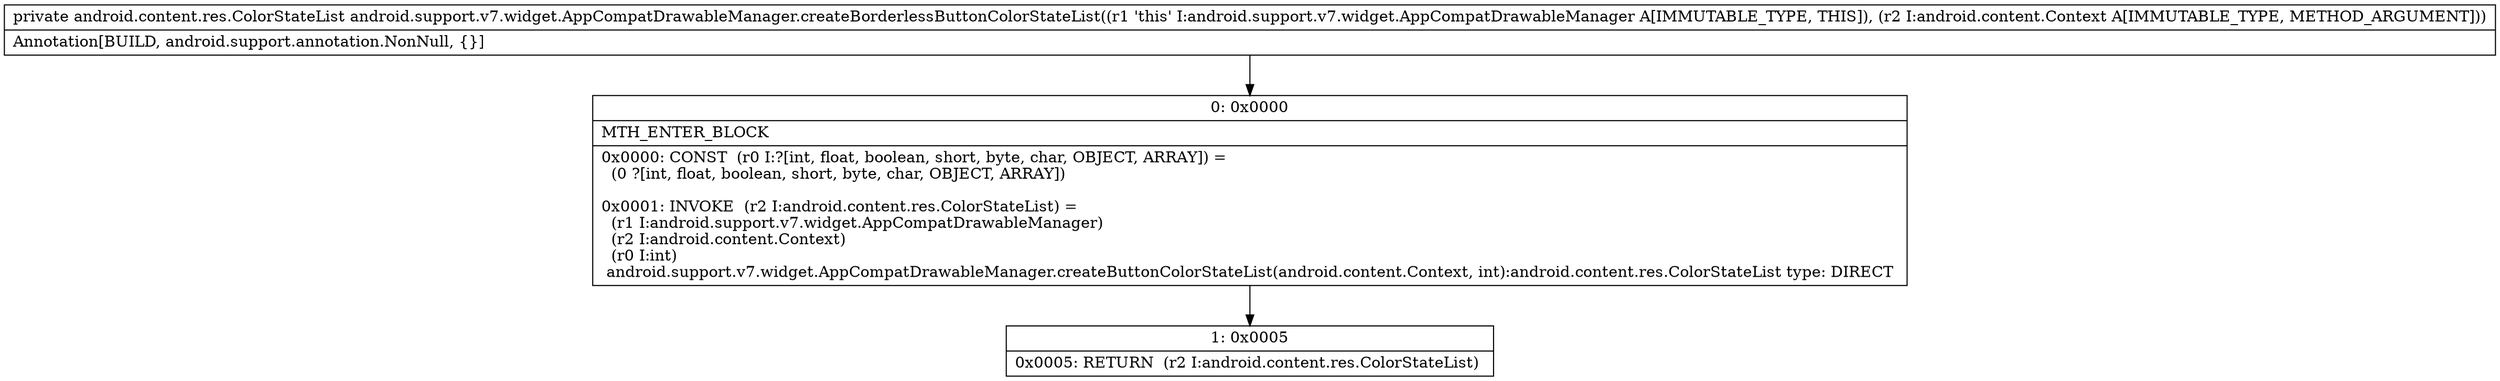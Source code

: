 digraph "CFG forandroid.support.v7.widget.AppCompatDrawableManager.createBorderlessButtonColorStateList(Landroid\/content\/Context;)Landroid\/content\/res\/ColorStateList;" {
Node_0 [shape=record,label="{0\:\ 0x0000|MTH_ENTER_BLOCK\l|0x0000: CONST  (r0 I:?[int, float, boolean, short, byte, char, OBJECT, ARRAY]) = \l  (0 ?[int, float, boolean, short, byte, char, OBJECT, ARRAY])\l \l0x0001: INVOKE  (r2 I:android.content.res.ColorStateList) = \l  (r1 I:android.support.v7.widget.AppCompatDrawableManager)\l  (r2 I:android.content.Context)\l  (r0 I:int)\l android.support.v7.widget.AppCompatDrawableManager.createButtonColorStateList(android.content.Context, int):android.content.res.ColorStateList type: DIRECT \l}"];
Node_1 [shape=record,label="{1\:\ 0x0005|0x0005: RETURN  (r2 I:android.content.res.ColorStateList) \l}"];
MethodNode[shape=record,label="{private android.content.res.ColorStateList android.support.v7.widget.AppCompatDrawableManager.createBorderlessButtonColorStateList((r1 'this' I:android.support.v7.widget.AppCompatDrawableManager A[IMMUTABLE_TYPE, THIS]), (r2 I:android.content.Context A[IMMUTABLE_TYPE, METHOD_ARGUMENT]))  | Annotation[BUILD, android.support.annotation.NonNull, \{\}]\l}"];
MethodNode -> Node_0;
Node_0 -> Node_1;
}

